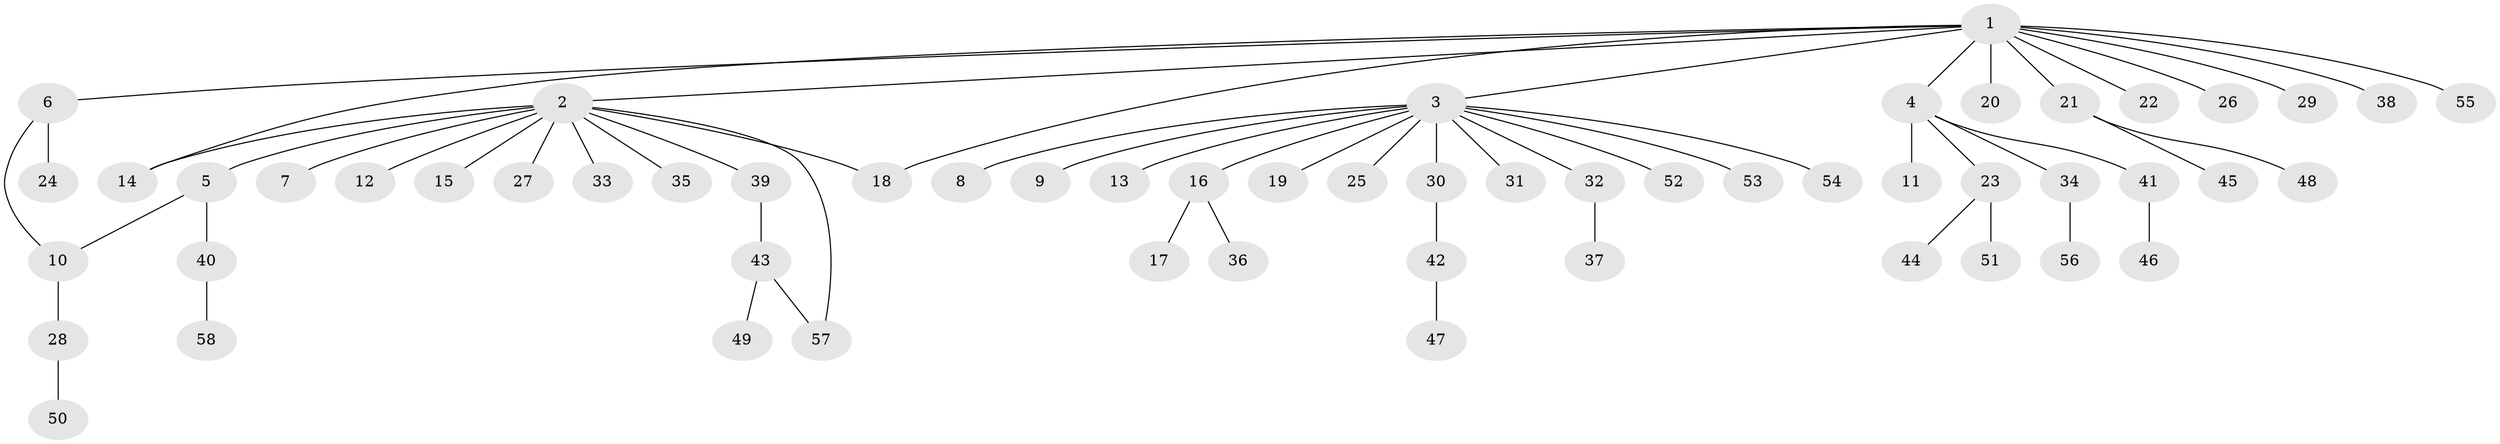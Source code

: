 // Generated by graph-tools (version 1.1) at 2025/14/03/09/25 04:14:42]
// undirected, 58 vertices, 61 edges
graph export_dot {
graph [start="1"]
  node [color=gray90,style=filled];
  1;
  2;
  3;
  4;
  5;
  6;
  7;
  8;
  9;
  10;
  11;
  12;
  13;
  14;
  15;
  16;
  17;
  18;
  19;
  20;
  21;
  22;
  23;
  24;
  25;
  26;
  27;
  28;
  29;
  30;
  31;
  32;
  33;
  34;
  35;
  36;
  37;
  38;
  39;
  40;
  41;
  42;
  43;
  44;
  45;
  46;
  47;
  48;
  49;
  50;
  51;
  52;
  53;
  54;
  55;
  56;
  57;
  58;
  1 -- 2;
  1 -- 3;
  1 -- 4;
  1 -- 6;
  1 -- 14;
  1 -- 18;
  1 -- 20;
  1 -- 21;
  1 -- 22;
  1 -- 26;
  1 -- 29;
  1 -- 38;
  1 -- 55;
  2 -- 5;
  2 -- 7;
  2 -- 12;
  2 -- 14;
  2 -- 15;
  2 -- 18;
  2 -- 27;
  2 -- 33;
  2 -- 35;
  2 -- 39;
  2 -- 57;
  3 -- 8;
  3 -- 9;
  3 -- 13;
  3 -- 16;
  3 -- 19;
  3 -- 25;
  3 -- 30;
  3 -- 31;
  3 -- 32;
  3 -- 52;
  3 -- 53;
  3 -- 54;
  4 -- 11;
  4 -- 23;
  4 -- 34;
  4 -- 41;
  5 -- 10;
  5 -- 40;
  6 -- 10;
  6 -- 24;
  10 -- 28;
  16 -- 17;
  16 -- 36;
  21 -- 45;
  21 -- 48;
  23 -- 44;
  23 -- 51;
  28 -- 50;
  30 -- 42;
  32 -- 37;
  34 -- 56;
  39 -- 43;
  40 -- 58;
  41 -- 46;
  42 -- 47;
  43 -- 49;
  43 -- 57;
}
